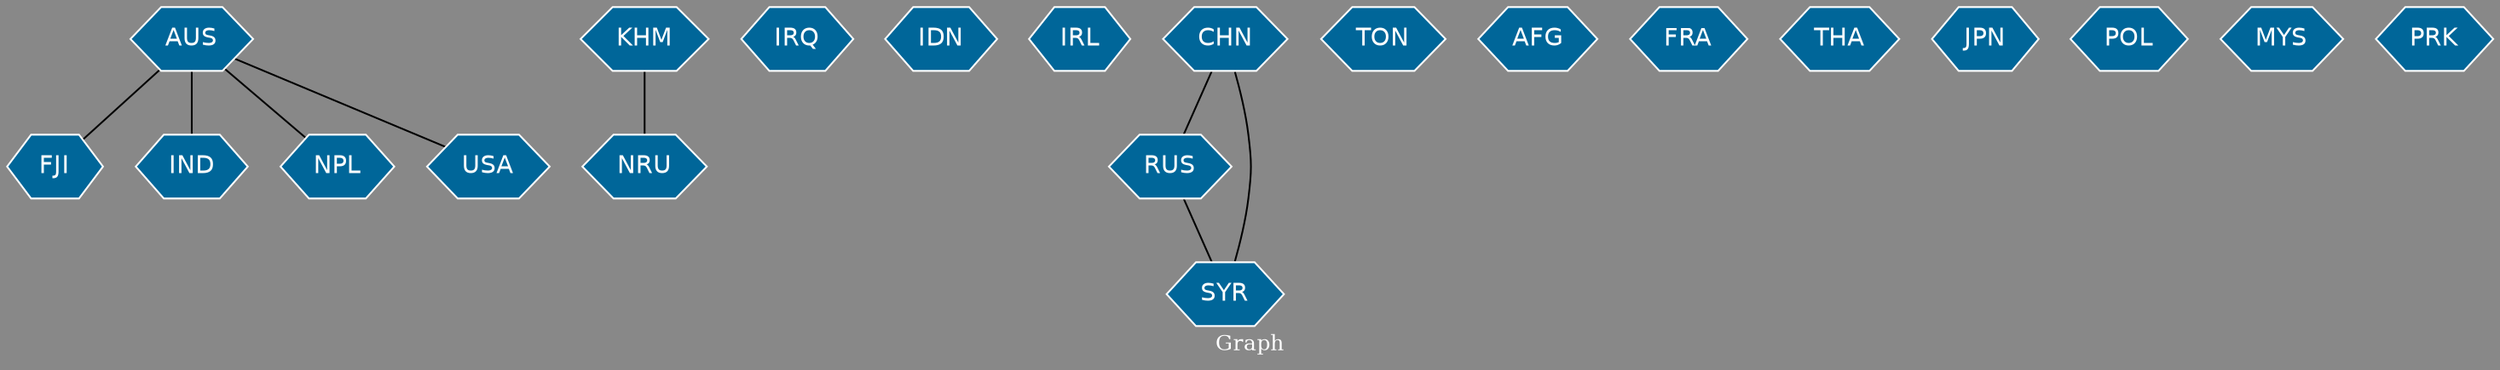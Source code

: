 // Countries together in item graph
graph {
	graph [bgcolor="#888888" fontcolor=white fontsize=12 label="Graph" outputorder=edgesfirst overlap=prism]
	node [color=white fillcolor="#006699" fontcolor=white fontname=Helvetica shape=hexagon style=filled]
	edge [arrowhead=open color=black fontcolor=white fontname=Courier fontsize=12]
		AUS [label=AUS]
		FJI [label=FJI]
		KHM [label=KHM]
		IRQ [label=IRQ]
		IDN [label=IDN]
		IND [label=IND]
		IRL [label=IRL]
		CHN [label=CHN]
		NRU [label=NRU]
		TON [label=TON]
		NPL [label=NPL]
		USA [label=USA]
		AFG [label=AFG]
		FRA [label=FRA]
		RUS [label=RUS]
		SYR [label=SYR]
		THA [label=THA]
		JPN [label=JPN]
		POL [label=POL]
		MYS [label=MYS]
		PRK [label=PRK]
			CHN -- SYR [weight=1]
			RUS -- SYR [weight=1]
			AUS -- FJI [weight=2]
			AUS -- IND [weight=2]
			CHN -- RUS [weight=1]
			KHM -- NRU [weight=1]
			AUS -- USA [weight=2]
			AUS -- NPL [weight=1]
}